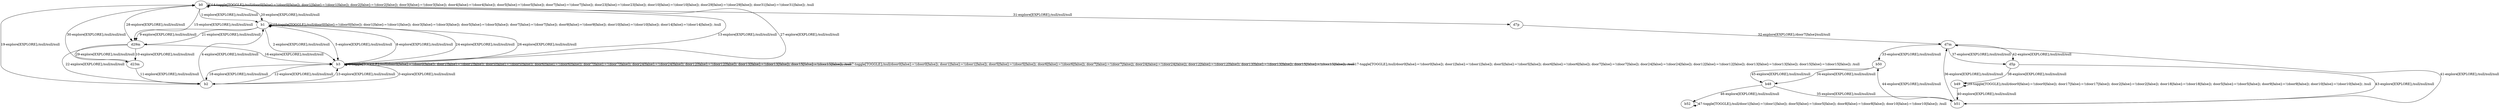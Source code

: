 # Total number of goals covered by this test: 1
# d5p --> b49

digraph g {
"b0" -> "b1" [label = "1-explore[EXPLORE];/null/null/null"];
"b1" -> "b3" [label = "2-explore[EXPLORE];/null/null/null"];
"b3" -> "b2" [label = "3-explore[EXPLORE];/null/null/null"];
"b2" -> "b1" [label = "4-explore[EXPLORE];/null/null/null"];
"b1" -> "b3" [label = "5-explore[EXPLORE];/null/null/null"];
"b3" -> "b3" [label = "6-toggle[TOGGLE];/null/door0[false]:=!(door0[false]); door1[false]:=!(door1[false]); door5[false]:=!(door5[false]); door6[false]:=!(door6[false]); door7[false]:=!(door7[false]); door24[false]:=!(door24[false]); door12[false]:=!(door12[false]); door13[false]:=!(door13[false]); door15[false]:=!(door15[false]); /null"];
"b3" -> "b3" [label = "7-toggle[TOGGLE];/null/door0[false]:=!(door0[false]); door1[false]:=!(door1[false]); door5[false]:=!(door5[false]); door6[false]:=!(door6[false]); door7[false]:=!(door7[false]); door24[false]:=!(door24[false]); door12[false]:=!(door12[false]); door13[false]:=!(door13[false]); door15[false]:=!(door15[false]); /null"];
"b3" -> "b1" [label = "8-explore[EXPLORE];/null/null/null"];
"b1" -> "d29m" [label = "9-explore[EXPLORE];/null/null/null"];
"d29m" -> "d23m" [label = "10-explore[EXPLORE];/null/null/null"];
"d23m" -> "b2" [label = "11-explore[EXPLORE];/null/null/null"];
"b2" -> "b3" [label = "12-explore[EXPLORE];/null/null/null"];
"b3" -> "b0" [label = "13-explore[EXPLORE];/null/null/null"];
"b0" -> "b0" [label = "14-toggle[TOGGLE];/null/door0[false]:=!(door0[false]); door1[false]:=!(door1[false]); door2[false]:=!(door2[false]); door3[false]:=!(door3[false]); door4[false]:=!(door4[false]); door5[false]:=!(door5[false]); door7[false]:=!(door7[false]); door23[false]:=!(door23[false]); door10[false]:=!(door10[false]); door29[false]:=!(door29[false]); door31[false]:=!(door31[false]); /null"];
"b0" -> "d29m" [label = "15-explore[EXPLORE];/null/null/null"];
"d29m" -> "b3" [label = "16-explore[EXPLORE];/null/null/null"];
"b3" -> "b3" [label = "17-toggle[TOGGLE];/null/door0[false]:=!(door0[false]); door1[false]:=!(door1[false]); door5[false]:=!(door5[false]); door6[false]:=!(door6[false]); door7[false]:=!(door7[false]); door24[false]:=!(door24[false]); door12[false]:=!(door12[false]); door13[false]:=!(door13[false]); door15[false]:=!(door15[false]); /null"];
"b3" -> "b2" [label = "18-explore[EXPLORE];/null/null/null"];
"b2" -> "b0" [label = "19-explore[EXPLORE];/null/null/null"];
"b0" -> "b1" [label = "20-explore[EXPLORE];/null/null/null"];
"b1" -> "d29m" [label = "21-explore[EXPLORE];/null/null/null"];
"d29m" -> "b2" [label = "22-explore[EXPLORE];/null/null/null"];
"b2" -> "b3" [label = "23-explore[EXPLORE];/null/null/null"];
"b3" -> "b1" [label = "24-explore[EXPLORE];/null/null/null"];
"b1" -> "b1" [label = "25-toggle[TOGGLE];/null/door0[false]:=!(door0[false]); door1[false]:=!(door1[false]); door3[false]:=!(door3[false]); door5[false]:=!(door5[false]); door7[false]:=!(door7[false]); door9[false]:=!(door9[false]); door10[false]:=!(door10[false]); door14[false]:=!(door14[false]); /null"];
"b1" -> "b3" [label = "26-explore[EXPLORE];/null/null/null"];
"b3" -> "b0" [label = "27-explore[EXPLORE];/null/null/null"];
"b0" -> "d29m" [label = "28-explore[EXPLORE];/null/null/null"];
"d29m" -> "d23m" [label = "29-explore[EXPLORE];/null/null/null"];
"d23m" -> "b0" [label = "30-explore[EXPLORE];/null/null/null"];
"b0" -> "d7p" [label = "31-explore[EXPLORE];/null/null/null"];
"d7p" -> "d7m" [label = "32-explore[EXPLORE];/door7[false]/null/null"];
"d7m" -> "b50" [label = "33-explore[EXPLORE];/null/null/null"];
"b50" -> "b48" [label = "34-explore[EXPLORE];/null/null/null"];
"b48" -> "b51" [label = "35-explore[EXPLORE];/null/null/null"];
"b51" -> "d7m" [label = "36-explore[EXPLORE];/null/null/null"];
"d7m" -> "d5p" [label = "37-explore[EXPLORE];/null/null/null"];
"d5p" -> "b49" [label = "38-explore[EXPLORE];/null/null/null"];
"b49" -> "b49" [label = "39-toggle[TOGGLE];/null/door0[false]:=!(door0[false]); door17[false]:=!(door17[false]); door2[false]:=!(door2[false]); door18[false]:=!(door18[false]); door5[false]:=!(door5[false]); door9[false]:=!(door9[false]); door10[false]:=!(door10[false]); /null"];
"b49" -> "b51" [label = "40-explore[EXPLORE];/null/null/null"];
"b51" -> "d7m" [label = "41-explore[EXPLORE];/null/null/null"];
"d7m" -> "d5p" [label = "42-explore[EXPLORE];/null/null/null"];
"d5p" -> "b51" [label = "43-explore[EXPLORE];/null/null/null"];
"b51" -> "b50" [label = "44-explore[EXPLORE];/null/null/null"];
"b50" -> "b48" [label = "45-explore[EXPLORE];/null/null/null"];
"b48" -> "b52" [label = "46-explore[EXPLORE];/null/null/null"];
"b52" -> "b52" [label = "47-toggle[TOGGLE];/null/door1[false]:=!(door1[false]); door5[false]:=!(door5[false]); door8[false]:=!(door8[false]); door10[false]:=!(door10[false]); /null"];
}
